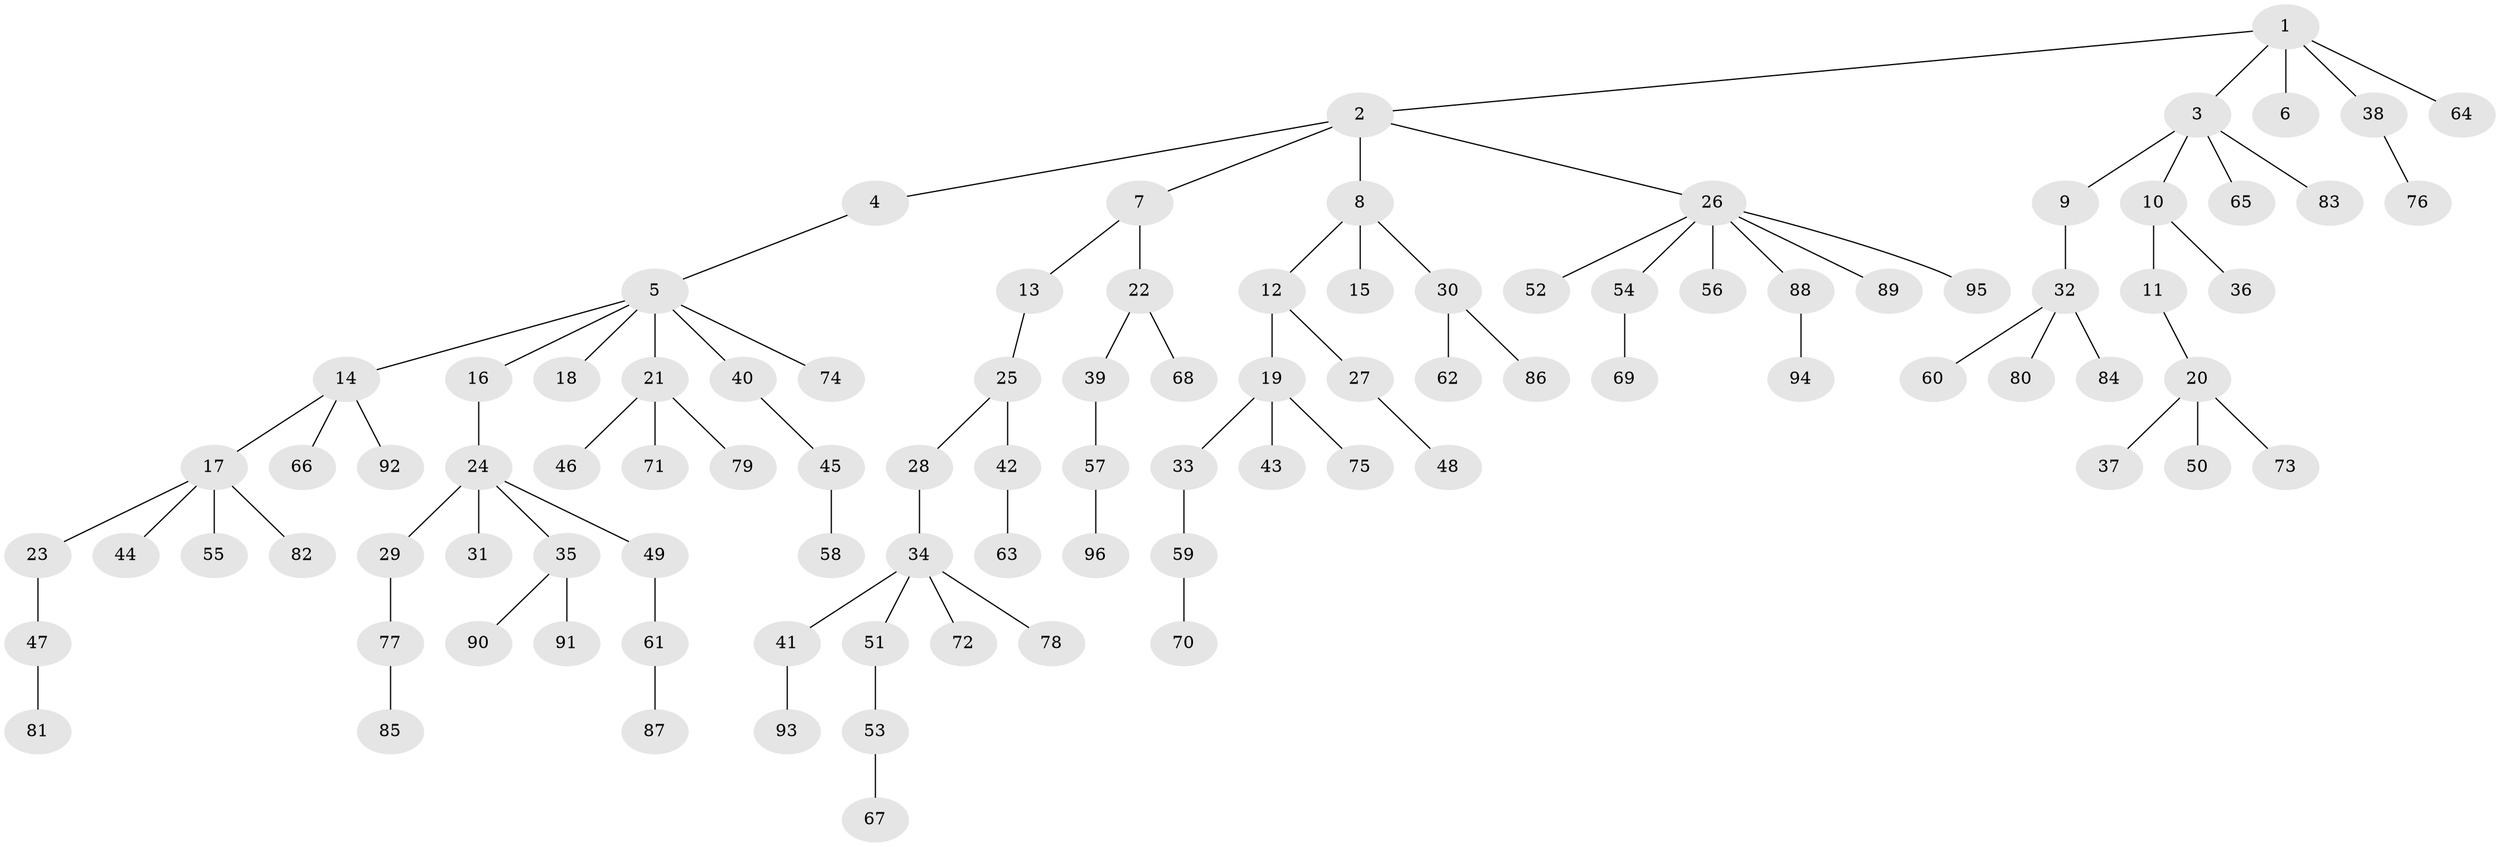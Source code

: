 // Generated by graph-tools (version 1.1) at 2025/36/03/09/25 02:36:51]
// undirected, 96 vertices, 95 edges
graph export_dot {
graph [start="1"]
  node [color=gray90,style=filled];
  1;
  2;
  3;
  4;
  5;
  6;
  7;
  8;
  9;
  10;
  11;
  12;
  13;
  14;
  15;
  16;
  17;
  18;
  19;
  20;
  21;
  22;
  23;
  24;
  25;
  26;
  27;
  28;
  29;
  30;
  31;
  32;
  33;
  34;
  35;
  36;
  37;
  38;
  39;
  40;
  41;
  42;
  43;
  44;
  45;
  46;
  47;
  48;
  49;
  50;
  51;
  52;
  53;
  54;
  55;
  56;
  57;
  58;
  59;
  60;
  61;
  62;
  63;
  64;
  65;
  66;
  67;
  68;
  69;
  70;
  71;
  72;
  73;
  74;
  75;
  76;
  77;
  78;
  79;
  80;
  81;
  82;
  83;
  84;
  85;
  86;
  87;
  88;
  89;
  90;
  91;
  92;
  93;
  94;
  95;
  96;
  1 -- 2;
  1 -- 3;
  1 -- 6;
  1 -- 38;
  1 -- 64;
  2 -- 4;
  2 -- 7;
  2 -- 8;
  2 -- 26;
  3 -- 9;
  3 -- 10;
  3 -- 65;
  3 -- 83;
  4 -- 5;
  5 -- 14;
  5 -- 16;
  5 -- 18;
  5 -- 21;
  5 -- 40;
  5 -- 74;
  7 -- 13;
  7 -- 22;
  8 -- 12;
  8 -- 15;
  8 -- 30;
  9 -- 32;
  10 -- 11;
  10 -- 36;
  11 -- 20;
  12 -- 19;
  12 -- 27;
  13 -- 25;
  14 -- 17;
  14 -- 66;
  14 -- 92;
  16 -- 24;
  17 -- 23;
  17 -- 44;
  17 -- 55;
  17 -- 82;
  19 -- 33;
  19 -- 43;
  19 -- 75;
  20 -- 37;
  20 -- 50;
  20 -- 73;
  21 -- 46;
  21 -- 71;
  21 -- 79;
  22 -- 39;
  22 -- 68;
  23 -- 47;
  24 -- 29;
  24 -- 31;
  24 -- 35;
  24 -- 49;
  25 -- 28;
  25 -- 42;
  26 -- 52;
  26 -- 54;
  26 -- 56;
  26 -- 88;
  26 -- 89;
  26 -- 95;
  27 -- 48;
  28 -- 34;
  29 -- 77;
  30 -- 62;
  30 -- 86;
  32 -- 60;
  32 -- 80;
  32 -- 84;
  33 -- 59;
  34 -- 41;
  34 -- 51;
  34 -- 72;
  34 -- 78;
  35 -- 90;
  35 -- 91;
  38 -- 76;
  39 -- 57;
  40 -- 45;
  41 -- 93;
  42 -- 63;
  45 -- 58;
  47 -- 81;
  49 -- 61;
  51 -- 53;
  53 -- 67;
  54 -- 69;
  57 -- 96;
  59 -- 70;
  61 -- 87;
  77 -- 85;
  88 -- 94;
}
